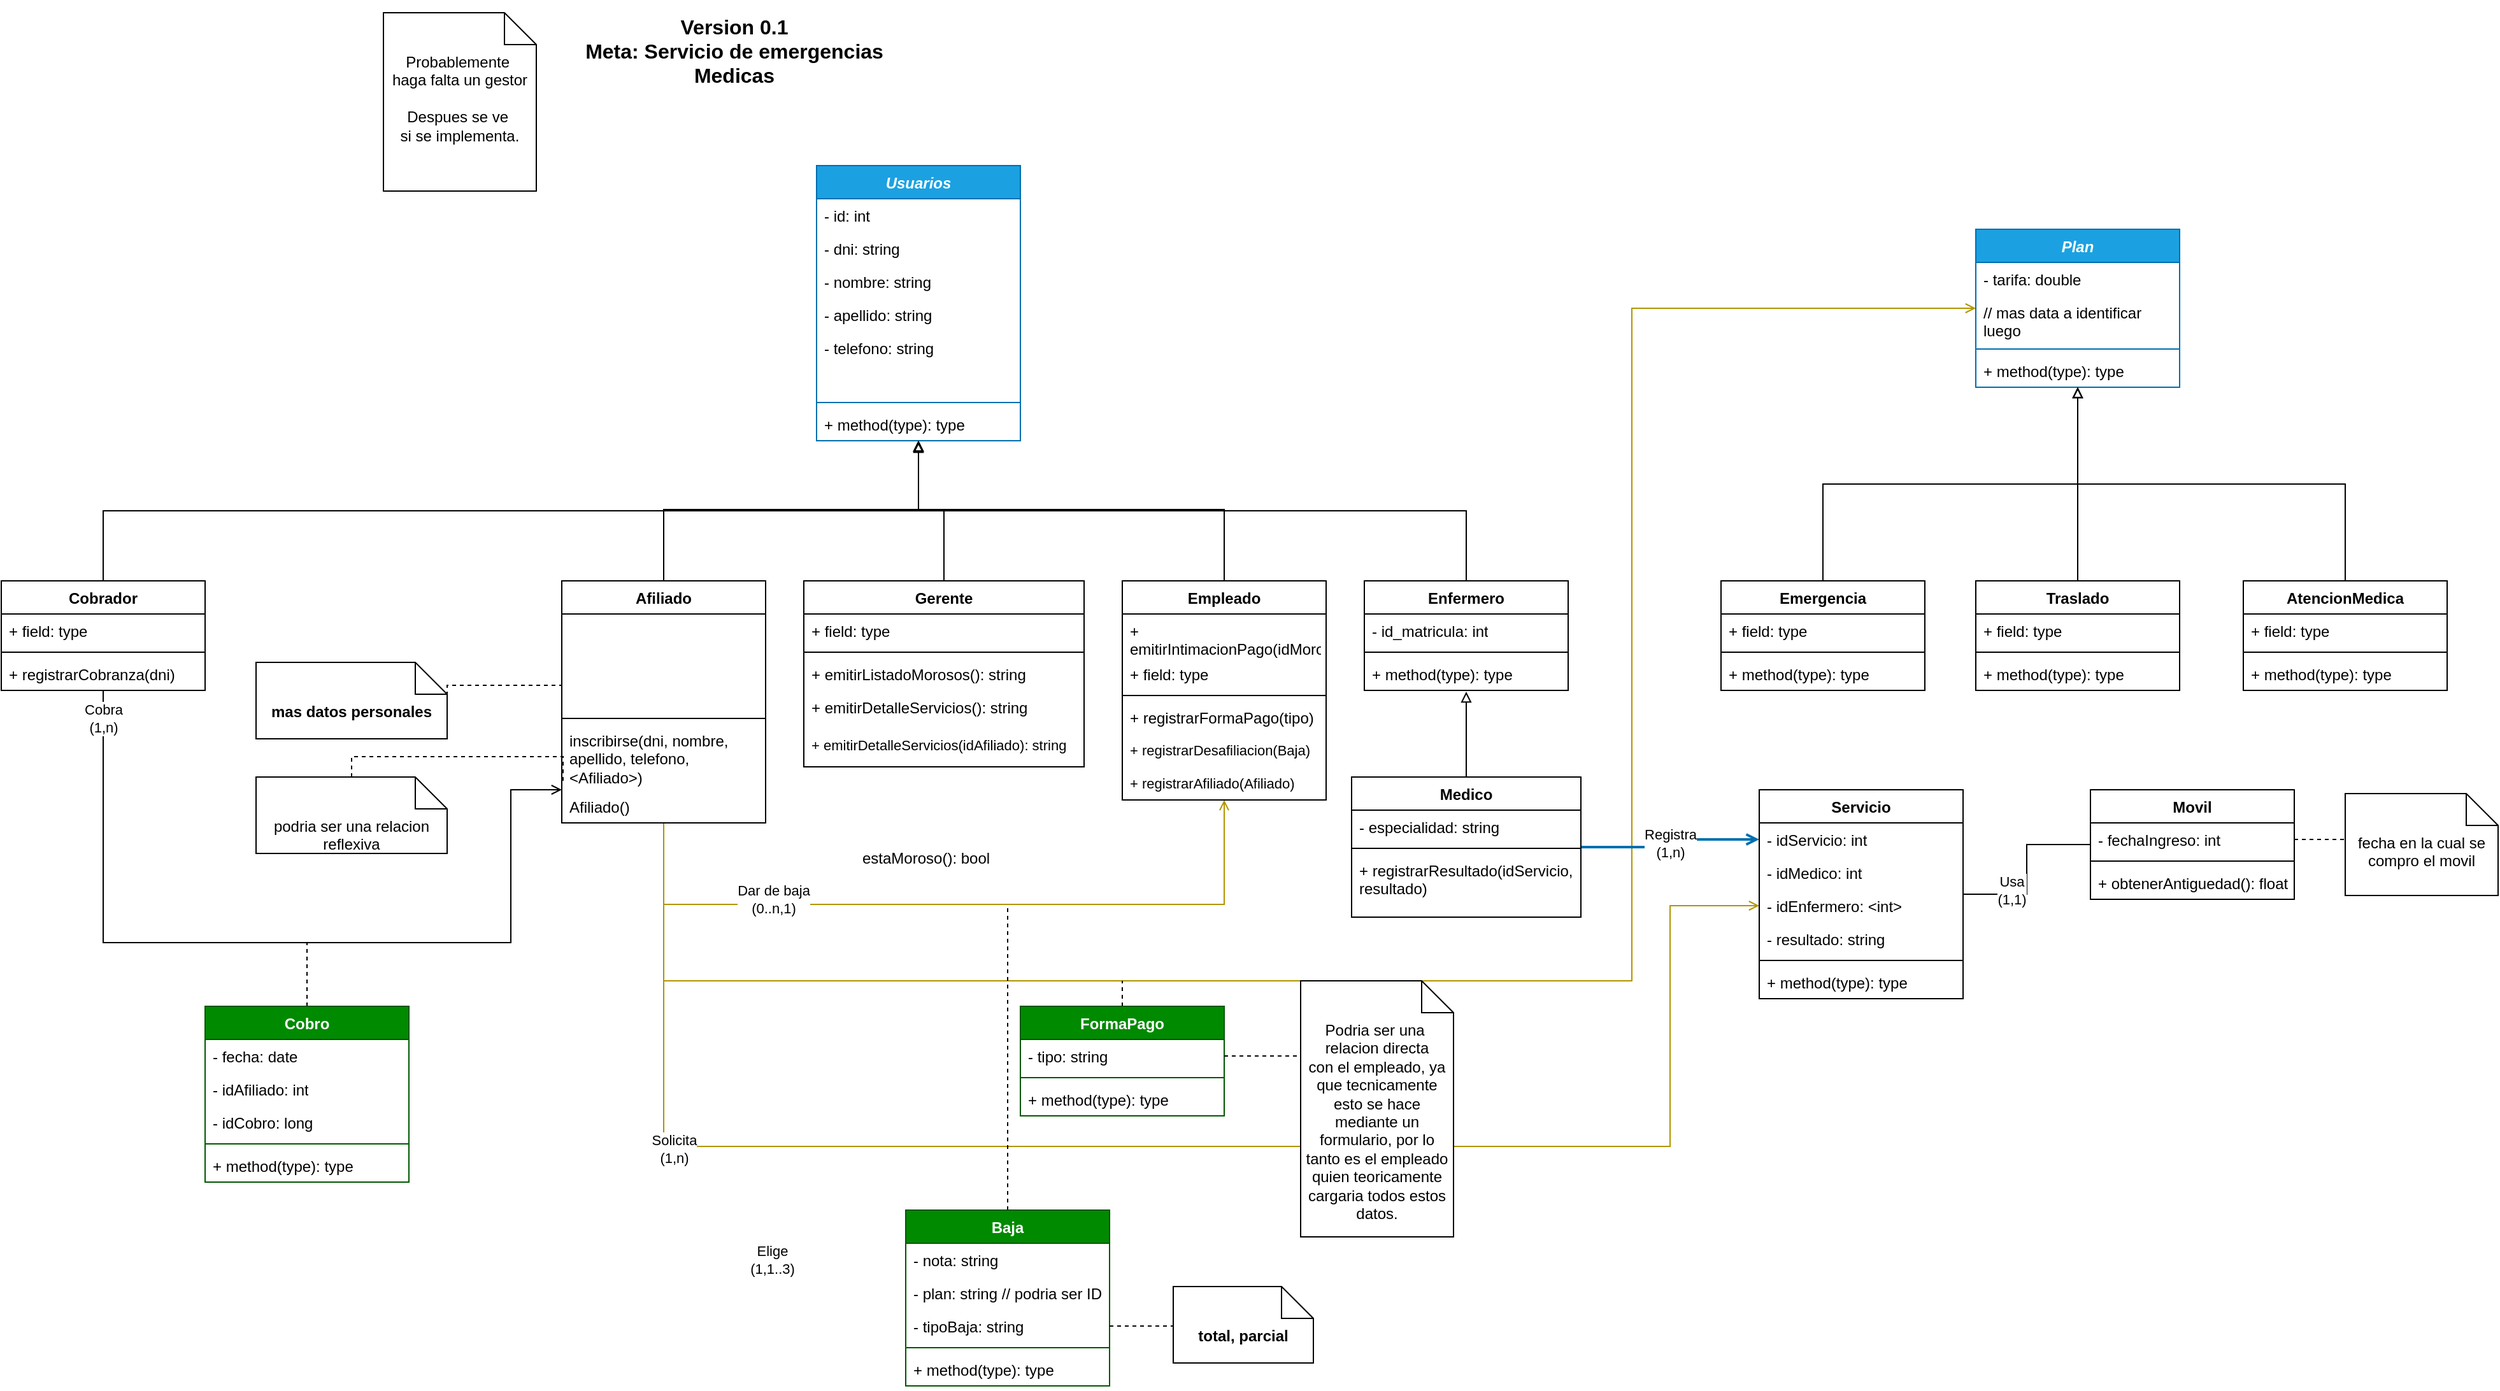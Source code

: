 <mxfile version="26.2.12" pages="2">
  <diagram id="C5RBs43oDa-KdzZeNtuy" name="Page-1">
    <mxGraphModel grid="1" page="1" gridSize="10" guides="1" tooltips="1" connect="1" arrows="1" fold="1" pageScale="1" pageWidth="827" pageHeight="1169" math="0" shadow="0">
      <root>
        <mxCell id="WIyWlLk6GJQsqaUBKTNV-0" />
        <mxCell id="WIyWlLk6GJQsqaUBKTNV-1" parent="WIyWlLk6GJQsqaUBKTNV-0" />
        <mxCell id="EPQgpej6DrGpb1P4o5j2-0" value="&lt;i&gt;Usuarios&lt;/i&gt;" style="swimlane;fontStyle=1;align=center;verticalAlign=top;childLayout=stackLayout;horizontal=1;startSize=26;horizontalStack=0;resizeParent=1;resizeParentMax=0;resizeLast=0;collapsible=1;marginBottom=0;whiteSpace=wrap;html=1;fillColor=#1ba1e2;fontColor=#ffffff;strokeColor=#006EAF;" vertex="1" parent="WIyWlLk6GJQsqaUBKTNV-1">
          <mxGeometry x="210" y="150" width="160" height="216" as="geometry">
            <mxRectangle x="210" y="200" width="90" height="30" as="alternateBounds" />
          </mxGeometry>
        </mxCell>
        <mxCell id="EPQgpej6DrGpb1P4o5j2-1" value="- id: int" style="text;strokeColor=none;fillColor=none;align=left;verticalAlign=top;spacingLeft=4;spacingRight=4;overflow=hidden;rotatable=0;points=[[0,0.5],[1,0.5]];portConstraint=eastwest;whiteSpace=wrap;html=1;" vertex="1" parent="EPQgpej6DrGpb1P4o5j2-0">
          <mxGeometry y="26" width="160" height="26" as="geometry" />
        </mxCell>
        <mxCell id="EPQgpej6DrGpb1P4o5j2-138" value="- dni: string" style="text;strokeColor=none;fillColor=none;align=left;verticalAlign=top;spacingLeft=4;spacingRight=4;overflow=hidden;rotatable=0;points=[[0,0.5],[1,0.5]];portConstraint=eastwest;whiteSpace=wrap;html=1;" vertex="1" parent="EPQgpej6DrGpb1P4o5j2-0">
          <mxGeometry y="52" width="160" height="26" as="geometry" />
        </mxCell>
        <mxCell id="EPQgpej6DrGpb1P4o5j2-137" value="- nombre: string" style="text;strokeColor=none;fillColor=none;align=left;verticalAlign=top;spacingLeft=4;spacingRight=4;overflow=hidden;rotatable=0;points=[[0,0.5],[1,0.5]];portConstraint=eastwest;whiteSpace=wrap;html=1;" vertex="1" parent="EPQgpej6DrGpb1P4o5j2-0">
          <mxGeometry y="78" width="160" height="26" as="geometry" />
        </mxCell>
        <mxCell id="EPQgpej6DrGpb1P4o5j2-141" value="- apellido: string" style="text;strokeColor=none;fillColor=none;align=left;verticalAlign=top;spacingLeft=4;spacingRight=4;overflow=hidden;rotatable=0;points=[[0,0.5],[1,0.5]];portConstraint=eastwest;whiteSpace=wrap;html=1;" vertex="1" parent="EPQgpej6DrGpb1P4o5j2-0">
          <mxGeometry y="104" width="160" height="26" as="geometry" />
        </mxCell>
        <mxCell id="EPQgpej6DrGpb1P4o5j2-140" value="- telefono: string" style="text;strokeColor=none;fillColor=none;align=left;verticalAlign=top;spacingLeft=4;spacingRight=4;overflow=hidden;rotatable=0;points=[[0,0.5],[1,0.5]];portConstraint=eastwest;whiteSpace=wrap;html=1;" vertex="1" parent="EPQgpej6DrGpb1P4o5j2-0">
          <mxGeometry y="130" width="160" height="26" as="geometry" />
        </mxCell>
        <mxCell id="EPQgpej6DrGpb1P4o5j2-139" style="text;strokeColor=none;fillColor=none;align=left;verticalAlign=top;spacingLeft=4;spacingRight=4;overflow=hidden;rotatable=0;points=[[0,0.5],[1,0.5]];portConstraint=eastwest;whiteSpace=wrap;html=1;" vertex="1" parent="EPQgpej6DrGpb1P4o5j2-0">
          <mxGeometry y="156" width="160" height="26" as="geometry" />
        </mxCell>
        <mxCell id="EPQgpej6DrGpb1P4o5j2-2" value="" style="line;strokeWidth=1;fillColor=none;align=left;verticalAlign=middle;spacingTop=-1;spacingLeft=3;spacingRight=3;rotatable=0;labelPosition=right;points=[];portConstraint=eastwest;strokeColor=inherit;" vertex="1" parent="EPQgpej6DrGpb1P4o5j2-0">
          <mxGeometry y="182" width="160" height="8" as="geometry" />
        </mxCell>
        <mxCell id="EPQgpej6DrGpb1P4o5j2-3" value="+ method(type): type" style="text;strokeColor=none;fillColor=none;align=left;verticalAlign=top;spacingLeft=4;spacingRight=4;overflow=hidden;rotatable=0;points=[[0,0.5],[1,0.5]];portConstraint=eastwest;whiteSpace=wrap;html=1;" vertex="1" parent="EPQgpej6DrGpb1P4o5j2-0">
          <mxGeometry y="190" width="160" height="26" as="geometry" />
        </mxCell>
        <mxCell id="EPQgpej6DrGpb1P4o5j2-44" style="edgeStyle=orthogonalEdgeStyle;rounded=0;orthogonalLoop=1;jettySize=auto;html=1;entryX=0.5;entryY=1;entryDx=0;entryDy=0;endArrow=block;endFill=0;" edge="1" parent="WIyWlLk6GJQsqaUBKTNV-1" source="EPQgpej6DrGpb1P4o5j2-4" target="EPQgpej6DrGpb1P4o5j2-0">
          <mxGeometry relative="1" as="geometry">
            <Array as="points">
              <mxPoint x="90" y="420" />
              <mxPoint x="290" y="420" />
            </Array>
          </mxGeometry>
        </mxCell>
        <mxCell id="EPQgpej6DrGpb1P4o5j2-57" style="edgeStyle=orthogonalEdgeStyle;rounded=0;orthogonalLoop=1;jettySize=auto;html=1;exitX=0;exitY=0.5;exitDx=0;exitDy=0;entryX=1;entryY=0.5;entryDx=0;entryDy=0;dashed=1;endArrow=none;startFill=0;" edge="1" parent="WIyWlLk6GJQsqaUBKTNV-1" source="EPQgpej6DrGpb1P4o5j2-4">
          <mxGeometry relative="1" as="geometry">
            <mxPoint x="-80" y="571.5" as="targetPoint" />
            <Array as="points">
              <mxPoint x="10" y="558" />
            </Array>
          </mxGeometry>
        </mxCell>
        <mxCell id="EPQgpej6DrGpb1P4o5j2-98" style="edgeStyle=orthogonalEdgeStyle;rounded=0;orthogonalLoop=1;jettySize=auto;html=1;entryX=0;entryY=0.5;entryDx=0;entryDy=0;endArrow=open;endFill=0;fillColor=#e3c800;strokeColor=#B09500;" edge="1" parent="WIyWlLk6GJQsqaUBKTNV-1" source="EPQgpej6DrGpb1P4o5j2-4" target="EPQgpej6DrGpb1P4o5j2-46">
          <mxGeometry relative="1" as="geometry">
            <Array as="points">
              <mxPoint x="90" y="790" />
              <mxPoint x="850" y="790" />
              <mxPoint x="850" y="262" />
            </Array>
          </mxGeometry>
        </mxCell>
        <mxCell id="EPQgpej6DrGpb1P4o5j2-101" value="Elige&lt;div&gt;(1,1..3)&lt;/div&gt;" style="edgeLabel;html=1;align=center;verticalAlign=middle;resizable=0;points=[];" vertex="1" connectable="0" parent="EPQgpej6DrGpb1P4o5j2-98">
          <mxGeometry x="-0.847" y="1" relative="1" as="geometry">
            <mxPoint x="80" y="220" as="offset" />
          </mxGeometry>
        </mxCell>
        <mxCell id="EPQgpej6DrGpb1P4o5j2-162" style="edgeStyle=orthogonalEdgeStyle;rounded=0;orthogonalLoop=1;jettySize=auto;html=1;endArrow=open;endFill=0;entryX=0;entryY=0.5;entryDx=0;entryDy=0;fillColor=#e3c800;strokeColor=#B09500;" edge="1" parent="WIyWlLk6GJQsqaUBKTNV-1" source="EPQgpej6DrGpb1P4o5j2-4" target="EPQgpej6DrGpb1P4o5j2-149">
          <mxGeometry relative="1" as="geometry">
            <mxPoint x="1000" y="900" as="targetPoint" />
            <Array as="points">
              <mxPoint x="90" y="920" />
              <mxPoint x="880" y="920" />
              <mxPoint x="880" y="731" />
            </Array>
          </mxGeometry>
        </mxCell>
        <mxCell id="EPQgpej6DrGpb1P4o5j2-163" value="Solicita&lt;div&gt;(1,n)&lt;/div&gt;" style="edgeLabel;html=1;align=center;verticalAlign=middle;resizable=0;points=[];" vertex="1" connectable="0" parent="EPQgpej6DrGpb1P4o5j2-162">
          <mxGeometry x="-0.599" y="-2" relative="1" as="geometry">
            <mxPoint as="offset" />
          </mxGeometry>
        </mxCell>
        <mxCell id="EPQgpej6DrGpb1P4o5j2-174" style="edgeStyle=orthogonalEdgeStyle;rounded=0;orthogonalLoop=1;jettySize=auto;html=1;entryX=0.5;entryY=1;entryDx=0;entryDy=0;endArrow=open;endFill=0;fillColor=#e3c800;strokeColor=#B09500;" edge="1" parent="WIyWlLk6GJQsqaUBKTNV-1" source="EPQgpej6DrGpb1P4o5j2-4" target="EPQgpej6DrGpb1P4o5j2-14">
          <mxGeometry relative="1" as="geometry">
            <Array as="points">
              <mxPoint x="90" y="730" />
              <mxPoint x="530" y="730" />
            </Array>
          </mxGeometry>
        </mxCell>
        <mxCell id="EPQgpej6DrGpb1P4o5j2-175" value="Dar de baja&lt;div&gt;(0..n,1)&lt;/div&gt;" style="edgeLabel;html=1;align=center;verticalAlign=middle;resizable=0;points=[];" vertex="1" connectable="0" parent="EPQgpej6DrGpb1P4o5j2-174">
          <mxGeometry x="-0.388" y="2" relative="1" as="geometry">
            <mxPoint x="-30" y="-2" as="offset" />
          </mxGeometry>
        </mxCell>
        <mxCell id="EPQgpej6DrGpb1P4o5j2-4" value="Afiliado" style="swimlane;fontStyle=1;align=center;verticalAlign=top;childLayout=stackLayout;horizontal=1;startSize=26;horizontalStack=0;resizeParent=1;resizeParentMax=0;resizeLast=0;collapsible=1;marginBottom=0;whiteSpace=wrap;html=1;" vertex="1" parent="WIyWlLk6GJQsqaUBKTNV-1">
          <mxGeometry x="10" y="476" width="160" height="190" as="geometry">
            <mxRectangle x="10" y="476" width="80" height="30" as="alternateBounds" />
          </mxGeometry>
        </mxCell>
        <mxCell id="EPQgpej6DrGpb1P4o5j2-143" style="text;strokeColor=none;fillColor=none;align=left;verticalAlign=top;spacingLeft=4;spacingRight=4;overflow=hidden;rotatable=0;points=[[0,0.5],[1,0.5]];portConstraint=eastwest;whiteSpace=wrap;html=1;" vertex="1" parent="EPQgpej6DrGpb1P4o5j2-4">
          <mxGeometry y="26" width="160" height="26" as="geometry" />
        </mxCell>
        <mxCell id="EPQgpej6DrGpb1P4o5j2-142" style="text;strokeColor=none;fillColor=none;align=left;verticalAlign=top;spacingLeft=4;spacingRight=4;overflow=hidden;rotatable=0;points=[[0,0.5],[1,0.5]];portConstraint=eastwest;whiteSpace=wrap;html=1;" vertex="1" parent="EPQgpej6DrGpb1P4o5j2-4">
          <mxGeometry y="52" width="160" height="26" as="geometry" />
        </mxCell>
        <mxCell id="EPQgpej6DrGpb1P4o5j2-144" style="text;strokeColor=none;fillColor=none;align=left;verticalAlign=top;spacingLeft=4;spacingRight=4;overflow=hidden;rotatable=0;points=[[0,0.5],[1,0.5]];portConstraint=eastwest;whiteSpace=wrap;html=1;" vertex="1" parent="EPQgpej6DrGpb1P4o5j2-4">
          <mxGeometry y="78" width="160" height="26" as="geometry" />
        </mxCell>
        <mxCell id="EPQgpej6DrGpb1P4o5j2-6" value="" style="line;strokeWidth=1;fillColor=none;align=left;verticalAlign=middle;spacingTop=-1;spacingLeft=3;spacingRight=3;rotatable=0;labelPosition=right;points=[];portConstraint=eastwest;strokeColor=inherit;" vertex="1" parent="EPQgpej6DrGpb1P4o5j2-4">
          <mxGeometry y="104" width="160" height="8" as="geometry" />
        </mxCell>
        <mxCell id="EPQgpej6DrGpb1P4o5j2-7" value="inscribirse(dni, nombre, apellido, telefono, &amp;lt;Afiliado&amp;gt;)" style="text;strokeColor=none;fillColor=none;align=left;verticalAlign=top;spacingLeft=4;spacingRight=4;overflow=hidden;rotatable=0;points=[[0,0.5],[1,0.5]];portConstraint=eastwest;whiteSpace=wrap;html=1;" vertex="1" parent="EPQgpej6DrGpb1P4o5j2-4">
          <mxGeometry y="112" width="160" height="52" as="geometry" />
        </mxCell>
        <mxCell id="EPQgpej6DrGpb1P4o5j2-58" value="Afiliado()" style="text;strokeColor=none;fillColor=none;align=left;verticalAlign=top;spacingLeft=4;spacingRight=4;overflow=hidden;rotatable=0;points=[[0,0.5],[1,0.5]];portConstraint=eastwest;whiteSpace=wrap;html=1;" vertex="1" parent="EPQgpej6DrGpb1P4o5j2-4">
          <mxGeometry y="164" width="160" height="26" as="geometry" />
        </mxCell>
        <mxCell id="EPQgpej6DrGpb1P4o5j2-43" style="edgeStyle=orthogonalEdgeStyle;rounded=0;orthogonalLoop=1;jettySize=auto;html=1;entryX=0.5;entryY=1;entryDx=0;entryDy=0;endArrow=block;endFill=0;" edge="1" parent="WIyWlLk6GJQsqaUBKTNV-1" source="EPQgpej6DrGpb1P4o5j2-9" target="EPQgpej6DrGpb1P4o5j2-0">
          <mxGeometry relative="1" as="geometry" />
        </mxCell>
        <mxCell id="EPQgpej6DrGpb1P4o5j2-9" value="Gerente" style="swimlane;fontStyle=1;align=center;verticalAlign=top;childLayout=stackLayout;horizontal=1;startSize=26;horizontalStack=0;resizeParent=1;resizeParentMax=0;resizeLast=0;collapsible=1;marginBottom=0;whiteSpace=wrap;html=1;" vertex="1" parent="WIyWlLk6GJQsqaUBKTNV-1">
          <mxGeometry x="200" y="476" width="220" height="146" as="geometry" />
        </mxCell>
        <mxCell id="EPQgpej6DrGpb1P4o5j2-10" value="+ field: type" style="text;strokeColor=none;fillColor=none;align=left;verticalAlign=top;spacingLeft=4;spacingRight=4;overflow=hidden;rotatable=0;points=[[0,0.5],[1,0.5]];portConstraint=eastwest;whiteSpace=wrap;html=1;" vertex="1" parent="EPQgpej6DrGpb1P4o5j2-9">
          <mxGeometry y="26" width="220" height="26" as="geometry" />
        </mxCell>
        <mxCell id="EPQgpej6DrGpb1P4o5j2-11" value="" style="line;strokeWidth=1;fillColor=none;align=left;verticalAlign=middle;spacingTop=-1;spacingLeft=3;spacingRight=3;rotatable=0;labelPosition=right;points=[];portConstraint=eastwest;strokeColor=inherit;" vertex="1" parent="EPQgpej6DrGpb1P4o5j2-9">
          <mxGeometry y="52" width="220" height="8" as="geometry" />
        </mxCell>
        <mxCell id="EPQgpej6DrGpb1P4o5j2-188" value="+ emitirListadoMorosos(): string" style="text;strokeColor=none;fillColor=none;align=left;verticalAlign=top;spacingLeft=4;spacingRight=4;overflow=hidden;rotatable=0;points=[[0,0.5],[1,0.5]];portConstraint=eastwest;whiteSpace=wrap;html=1;" vertex="1" parent="EPQgpej6DrGpb1P4o5j2-9">
          <mxGeometry y="60" width="220" height="26" as="geometry" />
        </mxCell>
        <mxCell id="EPQgpej6DrGpb1P4o5j2-189" value="+ emitirDetalleServicios(): string" style="text;strokeColor=none;fillColor=none;align=left;verticalAlign=top;spacingLeft=4;spacingRight=4;overflow=hidden;rotatable=0;points=[[0,0.5],[1,0.5]];portConstraint=eastwest;whiteSpace=wrap;html=1;" vertex="1" parent="EPQgpej6DrGpb1P4o5j2-9">
          <mxGeometry y="86" width="220" height="30" as="geometry" />
        </mxCell>
        <mxCell id="EPQgpej6DrGpb1P4o5j2-190" value="+ emitirDetalleServicios(idAfiliado): string" style="text;strokeColor=none;fillColor=none;align=left;verticalAlign=top;spacingLeft=4;spacingRight=4;overflow=hidden;rotatable=0;points=[[0,0.5],[1,0.5]];portConstraint=eastwest;whiteSpace=wrap;html=1;fontSize=11;" vertex="1" parent="EPQgpej6DrGpb1P4o5j2-9">
          <mxGeometry y="116" width="220" height="30" as="geometry" />
        </mxCell>
        <mxCell id="EPQgpej6DrGpb1P4o5j2-42" style="edgeStyle=orthogonalEdgeStyle;rounded=0;orthogonalLoop=1;jettySize=auto;html=1;entryX=0.5;entryY=1;entryDx=0;entryDy=0;endArrow=block;endFill=0;" edge="1" parent="WIyWlLk6GJQsqaUBKTNV-1" source="EPQgpej6DrGpb1P4o5j2-14" target="EPQgpej6DrGpb1P4o5j2-0">
          <mxGeometry relative="1" as="geometry">
            <Array as="points">
              <mxPoint x="530" y="420" />
              <mxPoint x="290" y="420" />
            </Array>
          </mxGeometry>
        </mxCell>
        <mxCell id="EPQgpej6DrGpb1P4o5j2-14" value="Empleado" style="swimlane;fontStyle=1;align=center;verticalAlign=top;childLayout=stackLayout;horizontal=1;startSize=26;horizontalStack=0;resizeParent=1;resizeParentMax=0;resizeLast=0;collapsible=1;marginBottom=0;whiteSpace=wrap;html=1;" vertex="1" parent="WIyWlLk6GJQsqaUBKTNV-1">
          <mxGeometry x="450" y="476" width="160" height="172" as="geometry">
            <mxRectangle x="390" y="476" width="90" height="30" as="alternateBounds" />
          </mxGeometry>
        </mxCell>
        <mxCell id="EPQgpej6DrGpb1P4o5j2-12" value="+ emitirIntimacionPago(idMoroso), string" style="text;strokeColor=none;fillColor=none;align=left;verticalAlign=top;spacingLeft=4;spacingRight=4;overflow=hidden;rotatable=0;points=[[0,0.5],[1,0.5]];portConstraint=eastwest;whiteSpace=wrap;html=1;" vertex="1" parent="EPQgpej6DrGpb1P4o5j2-14">
          <mxGeometry y="26" width="160" height="34" as="geometry" />
        </mxCell>
        <mxCell id="EPQgpej6DrGpb1P4o5j2-15" value="+ field: type" style="text;strokeColor=none;fillColor=none;align=left;verticalAlign=top;spacingLeft=4;spacingRight=4;overflow=hidden;rotatable=0;points=[[0,0.5],[1,0.5]];portConstraint=eastwest;whiteSpace=wrap;html=1;" vertex="1" parent="EPQgpej6DrGpb1P4o5j2-14">
          <mxGeometry y="60" width="160" height="26" as="geometry" />
        </mxCell>
        <mxCell id="EPQgpej6DrGpb1P4o5j2-16" value="" style="line;strokeWidth=1;fillColor=none;align=left;verticalAlign=middle;spacingTop=-1;spacingLeft=3;spacingRight=3;rotatable=0;labelPosition=right;points=[];portConstraint=eastwest;strokeColor=inherit;" vertex="1" parent="EPQgpej6DrGpb1P4o5j2-14">
          <mxGeometry y="86" width="160" height="8" as="geometry" />
        </mxCell>
        <mxCell id="EPQgpej6DrGpb1P4o5j2-17" value="+ registrarFormaPago(tipo)" style="text;strokeColor=none;fillColor=none;align=left;verticalAlign=top;spacingLeft=4;spacingRight=4;overflow=hidden;rotatable=0;points=[[0,0.5],[1,0.5]];portConstraint=eastwest;whiteSpace=wrap;html=1;" vertex="1" parent="EPQgpej6DrGpb1P4o5j2-14">
          <mxGeometry y="94" width="160" height="26" as="geometry" />
        </mxCell>
        <mxCell id="EPQgpej6DrGpb1P4o5j2-191" value="+ registrarDesafiliacion(Baja)" style="text;strokeColor=none;fillColor=none;align=left;verticalAlign=top;spacingLeft=4;spacingRight=4;overflow=hidden;rotatable=0;points=[[0,0.5],[1,0.5]];portConstraint=eastwest;whiteSpace=wrap;html=1;fontSize=11;" vertex="1" parent="EPQgpej6DrGpb1P4o5j2-14">
          <mxGeometry y="120" width="160" height="26" as="geometry" />
        </mxCell>
        <mxCell id="csJ7FRuBikYfY-9FSwz6-0" value="+ registrarAfiliado(Afiliado)" style="text;strokeColor=none;fillColor=none;align=left;verticalAlign=top;spacingLeft=4;spacingRight=4;overflow=hidden;rotatable=0;points=[[0,0.5],[1,0.5]];portConstraint=eastwest;whiteSpace=wrap;html=1;fontSize=11;" vertex="1" parent="EPQgpej6DrGpb1P4o5j2-14">
          <mxGeometry y="146" width="160" height="26" as="geometry" />
        </mxCell>
        <mxCell id="EPQgpej6DrGpb1P4o5j2-170" style="edgeStyle=orthogonalEdgeStyle;rounded=0;orthogonalLoop=1;jettySize=auto;html=1;entryX=0;entryY=0.5;entryDx=0;entryDy=0;fillColor=#1ba1e2;strokeColor=#006EAF;strokeWidth=2;endArrow=open;endFill=0;" edge="1" parent="WIyWlLk6GJQsqaUBKTNV-1" source="EPQgpej6DrGpb1P4o5j2-19" target="EPQgpej6DrGpb1P4o5j2-165">
          <mxGeometry relative="1" as="geometry" />
        </mxCell>
        <mxCell id="EPQgpej6DrGpb1P4o5j2-171" value="Registra&lt;div&gt;(1,n)&lt;/div&gt;" style="edgeLabel;html=1;align=center;verticalAlign=middle;resizable=0;points=[];" vertex="1" connectable="0" parent="EPQgpej6DrGpb1P4o5j2-170">
          <mxGeometry x="-0.602" relative="1" as="geometry">
            <mxPoint x="41" y="-3" as="offset" />
          </mxGeometry>
        </mxCell>
        <mxCell id="EPQgpej6DrGpb1P4o5j2-19" value="Medico" style="swimlane;fontStyle=1;align=center;verticalAlign=top;childLayout=stackLayout;horizontal=1;startSize=26;horizontalStack=0;resizeParent=1;resizeParentMax=0;resizeLast=0;collapsible=1;marginBottom=0;whiteSpace=wrap;html=1;" vertex="1" parent="WIyWlLk6GJQsqaUBKTNV-1">
          <mxGeometry x="630" y="630" width="180" height="110" as="geometry" />
        </mxCell>
        <mxCell id="EPQgpej6DrGpb1P4o5j2-20" value="- especialidad: string" style="text;strokeColor=none;fillColor=none;align=left;verticalAlign=top;spacingLeft=4;spacingRight=4;overflow=hidden;rotatable=0;points=[[0,0.5],[1,0.5]];portConstraint=eastwest;whiteSpace=wrap;html=1;" vertex="1" parent="EPQgpej6DrGpb1P4o5j2-19">
          <mxGeometry y="26" width="180" height="26" as="geometry" />
        </mxCell>
        <mxCell id="EPQgpej6DrGpb1P4o5j2-21" value="" style="line;strokeWidth=1;fillColor=none;align=left;verticalAlign=middle;spacingTop=-1;spacingLeft=3;spacingRight=3;rotatable=0;labelPosition=right;points=[];portConstraint=eastwest;strokeColor=inherit;" vertex="1" parent="EPQgpej6DrGpb1P4o5j2-19">
          <mxGeometry y="52" width="180" height="8" as="geometry" />
        </mxCell>
        <mxCell id="EPQgpej6DrGpb1P4o5j2-22" value="+ registrarResultado(idServicio, resultado)" style="text;strokeColor=none;fillColor=none;align=left;verticalAlign=top;spacingLeft=4;spacingRight=4;overflow=hidden;rotatable=0;points=[[0,0.5],[1,0.5]];portConstraint=eastwest;whiteSpace=wrap;html=1;" vertex="1" parent="EPQgpej6DrGpb1P4o5j2-19">
          <mxGeometry y="60" width="180" height="50" as="geometry" />
        </mxCell>
        <mxCell id="EPQgpej6DrGpb1P4o5j2-29" value="Version 0.1&lt;div&gt;Meta: Servicio de emergencias&lt;/div&gt;&lt;div&gt;Medicas&lt;/div&gt;" style="text;align=center;fontStyle=1;verticalAlign=middle;spacingLeft=3;spacingRight=3;strokeColor=none;rotatable=0;points=[[0,0.5],[1,0.5]];portConstraint=eastwest;html=1;fontSize=16;" vertex="1" parent="WIyWlLk6GJQsqaUBKTNV-1">
          <mxGeometry x="50" y="20" width="190" height="80" as="geometry" />
        </mxCell>
        <mxCell id="EPQgpej6DrGpb1P4o5j2-24" value="Enfermero" style="swimlane;fontStyle=1;align=center;verticalAlign=top;childLayout=stackLayout;horizontal=1;startSize=26;horizontalStack=0;resizeParent=1;resizeParentMax=0;resizeLast=0;collapsible=1;marginBottom=0;whiteSpace=wrap;html=1;" vertex="1" parent="WIyWlLk6GJQsqaUBKTNV-1">
          <mxGeometry x="640" y="476" width="160" height="86" as="geometry" />
        </mxCell>
        <mxCell id="EPQgpej6DrGpb1P4o5j2-25" value="- id_matricula: int" style="text;strokeColor=none;fillColor=none;align=left;verticalAlign=top;spacingLeft=4;spacingRight=4;overflow=hidden;rotatable=0;points=[[0,0.5],[1,0.5]];portConstraint=eastwest;whiteSpace=wrap;html=1;" vertex="1" parent="EPQgpej6DrGpb1P4o5j2-24">
          <mxGeometry y="26" width="160" height="26" as="geometry" />
        </mxCell>
        <mxCell id="EPQgpej6DrGpb1P4o5j2-26" value="" style="line;strokeWidth=1;fillColor=none;align=left;verticalAlign=middle;spacingTop=-1;spacingLeft=3;spacingRight=3;rotatable=0;labelPosition=right;points=[];portConstraint=eastwest;strokeColor=inherit;" vertex="1" parent="EPQgpej6DrGpb1P4o5j2-24">
          <mxGeometry y="52" width="160" height="8" as="geometry" />
        </mxCell>
        <mxCell id="EPQgpej6DrGpb1P4o5j2-27" value="+ method(type): type" style="text;strokeColor=none;fillColor=none;align=left;verticalAlign=top;spacingLeft=4;spacingRight=4;overflow=hidden;rotatable=0;points=[[0,0.5],[1,0.5]];portConstraint=eastwest;whiteSpace=wrap;html=1;" vertex="1" parent="EPQgpej6DrGpb1P4o5j2-24">
          <mxGeometry y="60" width="160" height="26" as="geometry" />
        </mxCell>
        <mxCell id="EPQgpej6DrGpb1P4o5j2-30" style="edgeStyle=orthogonalEdgeStyle;rounded=0;orthogonalLoop=1;jettySize=auto;html=1;entryX=0.5;entryY=1.038;entryDx=0;entryDy=0;entryPerimeter=0;endArrow=block;endFill=0;" edge="1" parent="WIyWlLk6GJQsqaUBKTNV-1" source="EPQgpej6DrGpb1P4o5j2-19" target="EPQgpej6DrGpb1P4o5j2-27">
          <mxGeometry relative="1" as="geometry" />
        </mxCell>
        <mxCell id="EPQgpej6DrGpb1P4o5j2-40" style="edgeStyle=orthogonalEdgeStyle;rounded=0;orthogonalLoop=1;jettySize=auto;html=1;entryX=0.5;entryY=1.038;entryDx=0;entryDy=0;entryPerimeter=0;endArrow=block;endFill=0;strokeWidth=1;" edge="1" parent="WIyWlLk6GJQsqaUBKTNV-1" source="EPQgpej6DrGpb1P4o5j2-24" target="EPQgpej6DrGpb1P4o5j2-3">
          <mxGeometry relative="1" as="geometry" />
        </mxCell>
        <mxCell id="EPQgpej6DrGpb1P4o5j2-46" value="&lt;i&gt;Plan&lt;/i&gt;" style="swimlane;fontStyle=1;align=center;verticalAlign=top;childLayout=stackLayout;horizontal=1;startSize=26;horizontalStack=0;resizeParent=1;resizeParentMax=0;resizeLast=0;collapsible=1;marginBottom=0;whiteSpace=wrap;html=1;fillColor=#1ba1e2;fontColor=#ffffff;strokeColor=#006EAF;" vertex="1" parent="WIyWlLk6GJQsqaUBKTNV-1">
          <mxGeometry x="1120" y="200" width="160" height="124" as="geometry">
            <mxRectangle x="1170" y="200" width="60" height="30" as="alternateBounds" />
          </mxGeometry>
        </mxCell>
        <mxCell id="EPQgpej6DrGpb1P4o5j2-47" value="- tarifa: double" style="text;strokeColor=none;fillColor=none;align=left;verticalAlign=top;spacingLeft=4;spacingRight=4;overflow=hidden;rotatable=0;points=[[0,0.5],[1,0.5]];portConstraint=eastwest;whiteSpace=wrap;html=1;" vertex="1" parent="EPQgpej6DrGpb1P4o5j2-46">
          <mxGeometry y="26" width="160" height="26" as="geometry" />
        </mxCell>
        <mxCell id="EPQgpej6DrGpb1P4o5j2-82" value="// mas data a identificar luego" style="text;strokeColor=none;fillColor=none;align=left;verticalAlign=top;spacingLeft=4;spacingRight=4;overflow=hidden;rotatable=0;points=[[0,0.5],[1,0.5]];portConstraint=eastwest;whiteSpace=wrap;html=1;" vertex="1" parent="EPQgpej6DrGpb1P4o5j2-46">
          <mxGeometry y="52" width="160" height="38" as="geometry" />
        </mxCell>
        <mxCell id="EPQgpej6DrGpb1P4o5j2-48" value="" style="line;strokeWidth=1;fillColor=none;align=left;verticalAlign=middle;spacingTop=-1;spacingLeft=3;spacingRight=3;rotatable=0;labelPosition=right;points=[];portConstraint=eastwest;strokeColor=inherit;" vertex="1" parent="EPQgpej6DrGpb1P4o5j2-46">
          <mxGeometry y="90" width="160" height="8" as="geometry" />
        </mxCell>
        <mxCell id="EPQgpej6DrGpb1P4o5j2-49" value="+ method(type): type" style="text;strokeColor=none;fillColor=none;align=left;verticalAlign=top;spacingLeft=4;spacingRight=4;overflow=hidden;rotatable=0;points=[[0,0.5],[1,0.5]];portConstraint=eastwest;whiteSpace=wrap;html=1;" vertex="1" parent="EPQgpej6DrGpb1P4o5j2-46">
          <mxGeometry y="98" width="160" height="26" as="geometry" />
        </mxCell>
        <mxCell id="EPQgpej6DrGpb1P4o5j2-64" value="podria ser una relacion reflexiva" style="shape=note2;boundedLbl=1;whiteSpace=wrap;html=1;size=25;verticalAlign=top;align=center;" vertex="1" parent="WIyWlLk6GJQsqaUBKTNV-1">
          <mxGeometry x="-230" y="630" width="150" height="60" as="geometry" />
        </mxCell>
        <mxCell id="EPQgpej6DrGpb1P4o5j2-65" style="edgeStyle=orthogonalEdgeStyle;rounded=0;orthogonalLoop=1;jettySize=auto;html=1;entryX=0.006;entryY=0.885;entryDx=0;entryDy=0;entryPerimeter=0;dashed=1;endArrow=none;startFill=0;" edge="1" parent="WIyWlLk6GJQsqaUBKTNV-1" source="EPQgpej6DrGpb1P4o5j2-64" target="EPQgpej6DrGpb1P4o5j2-7">
          <mxGeometry relative="1" as="geometry">
            <Array as="points">
              <mxPoint x="-155" y="614" />
              <mxPoint x="11" y="614" />
            </Array>
          </mxGeometry>
        </mxCell>
        <mxCell id="EPQgpej6DrGpb1P4o5j2-66" value="&lt;b&gt;mas datos personales&lt;/b&gt;" style="shape=note2;boundedLbl=1;whiteSpace=wrap;html=1;size=25;verticalAlign=top;align=center;" vertex="1" parent="WIyWlLk6GJQsqaUBKTNV-1">
          <mxGeometry x="-230" y="540" width="150" height="60" as="geometry" />
        </mxCell>
        <mxCell id="EPQgpej6DrGpb1P4o5j2-79" style="edgeStyle=orthogonalEdgeStyle;rounded=0;orthogonalLoop=1;jettySize=auto;html=1;entryX=0.5;entryY=1;entryDx=0;entryDy=0;endArrow=block;endFill=0;" edge="1" parent="WIyWlLk6GJQsqaUBKTNV-1" source="EPQgpej6DrGpb1P4o5j2-67" target="EPQgpej6DrGpb1P4o5j2-46">
          <mxGeometry relative="1" as="geometry">
            <Array as="points">
              <mxPoint x="1000" y="400" />
              <mxPoint x="1200" y="400" />
            </Array>
          </mxGeometry>
        </mxCell>
        <mxCell id="EPQgpej6DrGpb1P4o5j2-67" value="Emergencia" style="swimlane;fontStyle=1;align=center;verticalAlign=top;childLayout=stackLayout;horizontal=1;startSize=26;horizontalStack=0;resizeParent=1;resizeParentMax=0;resizeLast=0;collapsible=1;marginBottom=0;whiteSpace=wrap;html=1;" vertex="1" parent="WIyWlLk6GJQsqaUBKTNV-1">
          <mxGeometry x="920" y="476" width="160" height="86" as="geometry" />
        </mxCell>
        <mxCell id="EPQgpej6DrGpb1P4o5j2-68" value="+ field: type" style="text;strokeColor=none;fillColor=none;align=left;verticalAlign=top;spacingLeft=4;spacingRight=4;overflow=hidden;rotatable=0;points=[[0,0.5],[1,0.5]];portConstraint=eastwest;whiteSpace=wrap;html=1;" vertex="1" parent="EPQgpej6DrGpb1P4o5j2-67">
          <mxGeometry y="26" width="160" height="26" as="geometry" />
        </mxCell>
        <mxCell id="EPQgpej6DrGpb1P4o5j2-69" value="" style="line;strokeWidth=1;fillColor=none;align=left;verticalAlign=middle;spacingTop=-1;spacingLeft=3;spacingRight=3;rotatable=0;labelPosition=right;points=[];portConstraint=eastwest;strokeColor=inherit;" vertex="1" parent="EPQgpej6DrGpb1P4o5j2-67">
          <mxGeometry y="52" width="160" height="8" as="geometry" />
        </mxCell>
        <mxCell id="EPQgpej6DrGpb1P4o5j2-70" value="+ method(type): type" style="text;strokeColor=none;fillColor=none;align=left;verticalAlign=top;spacingLeft=4;spacingRight=4;overflow=hidden;rotatable=0;points=[[0,0.5],[1,0.5]];portConstraint=eastwest;whiteSpace=wrap;html=1;" vertex="1" parent="EPQgpej6DrGpb1P4o5j2-67">
          <mxGeometry y="60" width="160" height="26" as="geometry" />
        </mxCell>
        <mxCell id="EPQgpej6DrGpb1P4o5j2-80" style="edgeStyle=orthogonalEdgeStyle;rounded=0;orthogonalLoop=1;jettySize=auto;html=1;entryX=0.5;entryY=1;entryDx=0;entryDy=0;endArrow=block;endFill=0;" edge="1" parent="WIyWlLk6GJQsqaUBKTNV-1" source="EPQgpej6DrGpb1P4o5j2-71" target="EPQgpej6DrGpb1P4o5j2-46">
          <mxGeometry relative="1" as="geometry" />
        </mxCell>
        <mxCell id="EPQgpej6DrGpb1P4o5j2-71" value="Traslado" style="swimlane;fontStyle=1;align=center;verticalAlign=top;childLayout=stackLayout;horizontal=1;startSize=26;horizontalStack=0;resizeParent=1;resizeParentMax=0;resizeLast=0;collapsible=1;marginBottom=0;whiteSpace=wrap;html=1;" vertex="1" parent="WIyWlLk6GJQsqaUBKTNV-1">
          <mxGeometry x="1120" y="476" width="160" height="86" as="geometry">
            <mxRectangle x="1130" y="340" width="90" height="30" as="alternateBounds" />
          </mxGeometry>
        </mxCell>
        <mxCell id="EPQgpej6DrGpb1P4o5j2-72" value="+ field: type" style="text;strokeColor=none;fillColor=none;align=left;verticalAlign=top;spacingLeft=4;spacingRight=4;overflow=hidden;rotatable=0;points=[[0,0.5],[1,0.5]];portConstraint=eastwest;whiteSpace=wrap;html=1;" vertex="1" parent="EPQgpej6DrGpb1P4o5j2-71">
          <mxGeometry y="26" width="160" height="26" as="geometry" />
        </mxCell>
        <mxCell id="EPQgpej6DrGpb1P4o5j2-73" value="" style="line;strokeWidth=1;fillColor=none;align=left;verticalAlign=middle;spacingTop=-1;spacingLeft=3;spacingRight=3;rotatable=0;labelPosition=right;points=[];portConstraint=eastwest;strokeColor=inherit;" vertex="1" parent="EPQgpej6DrGpb1P4o5j2-71">
          <mxGeometry y="52" width="160" height="8" as="geometry" />
        </mxCell>
        <mxCell id="EPQgpej6DrGpb1P4o5j2-74" value="+ method(type): type" style="text;strokeColor=none;fillColor=none;align=left;verticalAlign=top;spacingLeft=4;spacingRight=4;overflow=hidden;rotatable=0;points=[[0,0.5],[1,0.5]];portConstraint=eastwest;whiteSpace=wrap;html=1;" vertex="1" parent="EPQgpej6DrGpb1P4o5j2-71">
          <mxGeometry y="60" width="160" height="26" as="geometry" />
        </mxCell>
        <mxCell id="EPQgpej6DrGpb1P4o5j2-81" style="edgeStyle=orthogonalEdgeStyle;rounded=0;orthogonalLoop=1;jettySize=auto;html=1;entryX=0.5;entryY=1;entryDx=0;entryDy=0;endArrow=block;endFill=0;" edge="1" parent="WIyWlLk6GJQsqaUBKTNV-1" source="EPQgpej6DrGpb1P4o5j2-75" target="EPQgpej6DrGpb1P4o5j2-46">
          <mxGeometry relative="1" as="geometry">
            <Array as="points">
              <mxPoint x="1410" y="400" />
              <mxPoint x="1200" y="400" />
            </Array>
          </mxGeometry>
        </mxCell>
        <mxCell id="EPQgpej6DrGpb1P4o5j2-75" value="AtencionMedica" style="swimlane;fontStyle=1;align=center;verticalAlign=top;childLayout=stackLayout;horizontal=1;startSize=26;horizontalStack=0;resizeParent=1;resizeParentMax=0;resizeLast=0;collapsible=1;marginBottom=0;whiteSpace=wrap;html=1;" vertex="1" parent="WIyWlLk6GJQsqaUBKTNV-1">
          <mxGeometry x="1330" y="476" width="160" height="86" as="geometry" />
        </mxCell>
        <mxCell id="EPQgpej6DrGpb1P4o5j2-76" value="+ field: type" style="text;strokeColor=none;fillColor=none;align=left;verticalAlign=top;spacingLeft=4;spacingRight=4;overflow=hidden;rotatable=0;points=[[0,0.5],[1,0.5]];portConstraint=eastwest;whiteSpace=wrap;html=1;" vertex="1" parent="EPQgpej6DrGpb1P4o5j2-75">
          <mxGeometry y="26" width="160" height="26" as="geometry" />
        </mxCell>
        <mxCell id="EPQgpej6DrGpb1P4o5j2-77" value="" style="line;strokeWidth=1;fillColor=none;align=left;verticalAlign=middle;spacingTop=-1;spacingLeft=3;spacingRight=3;rotatable=0;labelPosition=right;points=[];portConstraint=eastwest;strokeColor=inherit;" vertex="1" parent="EPQgpej6DrGpb1P4o5j2-75">
          <mxGeometry y="52" width="160" height="8" as="geometry" />
        </mxCell>
        <mxCell id="EPQgpej6DrGpb1P4o5j2-78" value="+ method(type): type" style="text;strokeColor=none;fillColor=none;align=left;verticalAlign=top;spacingLeft=4;spacingRight=4;overflow=hidden;rotatable=0;points=[[0,0.5],[1,0.5]];portConstraint=eastwest;whiteSpace=wrap;html=1;" vertex="1" parent="EPQgpej6DrGpb1P4o5j2-75">
          <mxGeometry y="60" width="160" height="26" as="geometry" />
        </mxCell>
        <mxCell id="EPQgpej6DrGpb1P4o5j2-117" style="edgeStyle=orthogonalEdgeStyle;rounded=0;orthogonalLoop=1;jettySize=auto;html=1;exitX=0.5;exitY=0;exitDx=0;exitDy=0;endArrow=none;startFill=0;dashed=1;" edge="1" parent="WIyWlLk6GJQsqaUBKTNV-1" source="EPQgpej6DrGpb1P4o5j2-102">
          <mxGeometry relative="1" as="geometry">
            <mxPoint x="450" y="790" as="targetPoint" />
          </mxGeometry>
        </mxCell>
        <mxCell id="EPQgpej6DrGpb1P4o5j2-102" value="FormaPago" style="swimlane;fontStyle=1;align=center;verticalAlign=top;childLayout=stackLayout;horizontal=1;startSize=26;horizontalStack=0;resizeParent=1;resizeParentMax=0;resizeLast=0;collapsible=1;marginBottom=0;whiteSpace=wrap;html=1;fillColor=#008a00;fontColor=#ffffff;strokeColor=#005700;" vertex="1" parent="WIyWlLk6GJQsqaUBKTNV-1">
          <mxGeometry x="370" y="810" width="160" height="86" as="geometry" />
        </mxCell>
        <mxCell id="EPQgpej6DrGpb1P4o5j2-118" style="edgeStyle=orthogonalEdgeStyle;rounded=0;orthogonalLoop=1;jettySize=auto;html=1;exitX=1;exitY=0.5;exitDx=0;exitDy=0;dashed=1;endArrow=none;startFill=0;" edge="1" parent="EPQgpej6DrGpb1P4o5j2-102" source="EPQgpej6DrGpb1P4o5j2-103">
          <mxGeometry relative="1" as="geometry">
            <mxPoint x="220" y="39" as="targetPoint" />
          </mxGeometry>
        </mxCell>
        <mxCell id="EPQgpej6DrGpb1P4o5j2-103" value="- tipo: string" style="text;strokeColor=none;fillColor=none;align=left;verticalAlign=top;spacingLeft=4;spacingRight=4;overflow=hidden;rotatable=0;points=[[0,0.5],[1,0.5]];portConstraint=eastwest;whiteSpace=wrap;html=1;" vertex="1" parent="EPQgpej6DrGpb1P4o5j2-102">
          <mxGeometry y="26" width="160" height="26" as="geometry" />
        </mxCell>
        <mxCell id="EPQgpej6DrGpb1P4o5j2-104" value="" style="line;strokeWidth=1;fillColor=none;align=left;verticalAlign=middle;spacingTop=-1;spacingLeft=3;spacingRight=3;rotatable=0;labelPosition=right;points=[];portConstraint=eastwest;strokeColor=inherit;" vertex="1" parent="EPQgpej6DrGpb1P4o5j2-102">
          <mxGeometry y="52" width="160" height="8" as="geometry" />
        </mxCell>
        <mxCell id="EPQgpej6DrGpb1P4o5j2-105" value="+ method(type): type" style="text;strokeColor=none;fillColor=none;align=left;verticalAlign=top;spacingLeft=4;spacingRight=4;overflow=hidden;rotatable=0;points=[[0,0.5],[1,0.5]];portConstraint=eastwest;whiteSpace=wrap;html=1;" vertex="1" parent="EPQgpej6DrGpb1P4o5j2-102">
          <mxGeometry y="60" width="160" height="26" as="geometry" />
        </mxCell>
        <mxCell id="EPQgpej6DrGpb1P4o5j2-119" value="Podria ser una&amp;nbsp;&lt;div&gt;relacion directa&lt;/div&gt;&lt;div&gt;con el empleado, ya&lt;/div&gt;&lt;div&gt;que tecnicamente esto se hace mediante un formulario, por lo tanto es el empleado quien teoricamente cargaria todos estos datos.&lt;/div&gt;" style="shape=note2;boundedLbl=1;whiteSpace=wrap;html=1;size=25;verticalAlign=top;align=center;" vertex="1" parent="WIyWlLk6GJQsqaUBKTNV-1">
          <mxGeometry x="590" y="790" width="120" height="201" as="geometry" />
        </mxCell>
        <mxCell id="EPQgpej6DrGpb1P4o5j2-124" style="edgeStyle=orthogonalEdgeStyle;rounded=0;orthogonalLoop=1;jettySize=auto;html=1;exitX=0.5;exitY=0;exitDx=0;exitDy=0;entryX=0.5;entryY=1;entryDx=0;entryDy=0;endArrow=block;endFill=0;" edge="1" parent="WIyWlLk6GJQsqaUBKTNV-1" source="EPQgpej6DrGpb1P4o5j2-120" target="EPQgpej6DrGpb1P4o5j2-0">
          <mxGeometry relative="1" as="geometry" />
        </mxCell>
        <mxCell id="EPQgpej6DrGpb1P4o5j2-126" style="edgeStyle=orthogonalEdgeStyle;rounded=0;orthogonalLoop=1;jettySize=auto;html=1;endArrow=open;endFill=0;" edge="1" parent="WIyWlLk6GJQsqaUBKTNV-1" source="EPQgpej6DrGpb1P4o5j2-120">
          <mxGeometry relative="1" as="geometry">
            <mxPoint x="10" y="640" as="targetPoint" />
            <Array as="points">
              <mxPoint x="-350" y="760" />
              <mxPoint x="-30" y="760" />
              <mxPoint x="-30" y="640" />
              <mxPoint x="10" y="640" />
            </Array>
          </mxGeometry>
        </mxCell>
        <mxCell id="EPQgpej6DrGpb1P4o5j2-127" value="Cobra&lt;div&gt;(1,n)&lt;/div&gt;" style="edgeLabel;html=1;align=center;verticalAlign=middle;resizable=0;points=[];" vertex="1" connectable="0" parent="EPQgpej6DrGpb1P4o5j2-126">
          <mxGeometry x="-0.936" y="4" relative="1" as="geometry">
            <mxPoint x="-4" as="offset" />
          </mxGeometry>
        </mxCell>
        <mxCell id="EPQgpej6DrGpb1P4o5j2-120" value="Cobrador" style="swimlane;fontStyle=1;align=center;verticalAlign=top;childLayout=stackLayout;horizontal=1;startSize=26;horizontalStack=0;resizeParent=1;resizeParentMax=0;resizeLast=0;collapsible=1;marginBottom=0;whiteSpace=wrap;html=1;" vertex="1" parent="WIyWlLk6GJQsqaUBKTNV-1">
          <mxGeometry x="-430" y="476" width="160" height="86" as="geometry" />
        </mxCell>
        <mxCell id="EPQgpej6DrGpb1P4o5j2-121" value="+ field: type" style="text;strokeColor=none;fillColor=none;align=left;verticalAlign=top;spacingLeft=4;spacingRight=4;overflow=hidden;rotatable=0;points=[[0,0.5],[1,0.5]];portConstraint=eastwest;whiteSpace=wrap;html=1;" vertex="1" parent="EPQgpej6DrGpb1P4o5j2-120">
          <mxGeometry y="26" width="160" height="26" as="geometry" />
        </mxCell>
        <mxCell id="EPQgpej6DrGpb1P4o5j2-122" value="" style="line;strokeWidth=1;fillColor=none;align=left;verticalAlign=middle;spacingTop=-1;spacingLeft=3;spacingRight=3;rotatable=0;labelPosition=right;points=[];portConstraint=eastwest;strokeColor=inherit;" vertex="1" parent="EPQgpej6DrGpb1P4o5j2-120">
          <mxGeometry y="52" width="160" height="8" as="geometry" />
        </mxCell>
        <mxCell id="EPQgpej6DrGpb1P4o5j2-123" value="+ registrarCobranza(dni)" style="text;strokeColor=none;fillColor=none;align=left;verticalAlign=top;spacingLeft=4;spacingRight=4;overflow=hidden;rotatable=0;points=[[0,0.5],[1,0.5]];portConstraint=eastwest;whiteSpace=wrap;html=1;" vertex="1" parent="EPQgpej6DrGpb1P4o5j2-120">
          <mxGeometry y="60" width="160" height="26" as="geometry" />
        </mxCell>
        <mxCell id="EPQgpej6DrGpb1P4o5j2-128" style="edgeStyle=orthogonalEdgeStyle;rounded=0;orthogonalLoop=1;jettySize=auto;html=1;exitX=0.5;exitY=0;exitDx=0;exitDy=0;endArrow=none;startFill=0;dashed=1;" edge="1" parent="WIyWlLk6GJQsqaUBKTNV-1" source="EPQgpej6DrGpb1P4o5j2-129">
          <mxGeometry relative="1" as="geometry">
            <mxPoint x="-190" y="760" as="targetPoint" />
          </mxGeometry>
        </mxCell>
        <mxCell id="EPQgpej6DrGpb1P4o5j2-129" value="Cobro" style="swimlane;fontStyle=1;align=center;verticalAlign=top;childLayout=stackLayout;horizontal=1;startSize=26;horizontalStack=0;resizeParent=1;resizeParentMax=0;resizeLast=0;collapsible=1;marginBottom=0;whiteSpace=wrap;html=1;fillColor=#008a00;fontColor=#ffffff;strokeColor=#005700;" vertex="1" parent="WIyWlLk6GJQsqaUBKTNV-1">
          <mxGeometry x="-270" y="810" width="160" height="138" as="geometry" />
        </mxCell>
        <mxCell id="EPQgpej6DrGpb1P4o5j2-131" value="- fecha: date" style="text;strokeColor=none;fillColor=none;align=left;verticalAlign=top;spacingLeft=4;spacingRight=4;overflow=hidden;rotatable=0;points=[[0,0.5],[1,0.5]];portConstraint=eastwest;whiteSpace=wrap;html=1;" vertex="1" parent="EPQgpej6DrGpb1P4o5j2-129">
          <mxGeometry y="26" width="160" height="26" as="geometry" />
        </mxCell>
        <mxCell id="EPQgpej6DrGpb1P4o5j2-136" value="- idAfiliado: int" style="text;strokeColor=none;fillColor=none;align=left;verticalAlign=top;spacingLeft=4;spacingRight=4;overflow=hidden;rotatable=0;points=[[0,0.5],[1,0.5]];portConstraint=eastwest;whiteSpace=wrap;html=1;" vertex="1" parent="EPQgpej6DrGpb1P4o5j2-129">
          <mxGeometry y="52" width="160" height="26" as="geometry" />
        </mxCell>
        <mxCell id="EPQgpej6DrGpb1P4o5j2-135" value="- idCobro: long" style="text;strokeColor=none;fillColor=none;align=left;verticalAlign=top;spacingLeft=4;spacingRight=4;overflow=hidden;rotatable=0;points=[[0,0.5],[1,0.5]];portConstraint=eastwest;whiteSpace=wrap;html=1;" vertex="1" parent="EPQgpej6DrGpb1P4o5j2-129">
          <mxGeometry y="78" width="160" height="26" as="geometry" />
        </mxCell>
        <mxCell id="EPQgpej6DrGpb1P4o5j2-132" value="" style="line;strokeWidth=1;fillColor=none;align=left;verticalAlign=middle;spacingTop=-1;spacingLeft=3;spacingRight=3;rotatable=0;labelPosition=right;points=[];portConstraint=eastwest;strokeColor=inherit;" vertex="1" parent="EPQgpej6DrGpb1P4o5j2-129">
          <mxGeometry y="104" width="160" height="8" as="geometry" />
        </mxCell>
        <mxCell id="EPQgpej6DrGpb1P4o5j2-133" value="+ method(type): type" style="text;strokeColor=none;fillColor=none;align=left;verticalAlign=top;spacingLeft=4;spacingRight=4;overflow=hidden;rotatable=0;points=[[0,0.5],[1,0.5]];portConstraint=eastwest;whiteSpace=wrap;html=1;" vertex="1" parent="EPQgpej6DrGpb1P4o5j2-129">
          <mxGeometry y="112" width="160" height="26" as="geometry" />
        </mxCell>
        <mxCell id="EPQgpej6DrGpb1P4o5j2-158" style="edgeStyle=orthogonalEdgeStyle;rounded=0;orthogonalLoop=1;jettySize=auto;html=1;exitX=1;exitY=0.5;exitDx=0;exitDy=0;entryX=0;entryY=0.5;entryDx=0;entryDy=0;endArrow=none;startFill=0;" edge="1" parent="WIyWlLk6GJQsqaUBKTNV-1" source="EPQgpej6DrGpb1P4o5j2-145" target="EPQgpej6DrGpb1P4o5j2-151">
          <mxGeometry relative="1" as="geometry" />
        </mxCell>
        <mxCell id="EPQgpej6DrGpb1P4o5j2-160" value="Usa&lt;div&gt;(1,1)&lt;/div&gt;" style="edgeLabel;html=1;align=center;verticalAlign=middle;resizable=0;points=[];" vertex="1" connectable="0" parent="EPQgpej6DrGpb1P4o5j2-158">
          <mxGeometry x="-0.259" y="-2" relative="1" as="geometry">
            <mxPoint x="-14" y="-2" as="offset" />
          </mxGeometry>
        </mxCell>
        <mxCell id="EPQgpej6DrGpb1P4o5j2-145" value="Servicio" style="swimlane;fontStyle=1;align=center;verticalAlign=top;childLayout=stackLayout;horizontal=1;startSize=26;horizontalStack=0;resizeParent=1;resizeParentMax=0;resizeLast=0;collapsible=1;marginBottom=0;whiteSpace=wrap;html=1;" vertex="1" parent="WIyWlLk6GJQsqaUBKTNV-1">
          <mxGeometry x="950" y="640" width="160" height="164" as="geometry">
            <mxRectangle x="950" y="640" width="80" height="30" as="alternateBounds" />
          </mxGeometry>
        </mxCell>
        <mxCell id="EPQgpej6DrGpb1P4o5j2-165" value="- idServicio: int" style="text;strokeColor=none;fillColor=none;align=left;verticalAlign=top;spacingLeft=4;spacingRight=4;overflow=hidden;rotatable=0;points=[[0,0.5],[1,0.5]];portConstraint=eastwest;whiteSpace=wrap;html=1;" vertex="1" parent="EPQgpej6DrGpb1P4o5j2-145">
          <mxGeometry y="26" width="160" height="26" as="geometry" />
        </mxCell>
        <mxCell id="EPQgpej6DrGpb1P4o5j2-146" value="- idMedico: int" style="text;strokeColor=none;fillColor=none;align=left;verticalAlign=top;spacingLeft=4;spacingRight=4;overflow=hidden;rotatable=0;points=[[0,0.5],[1,0.5]];portConstraint=eastwest;whiteSpace=wrap;html=1;" vertex="1" parent="EPQgpej6DrGpb1P4o5j2-145">
          <mxGeometry y="52" width="160" height="26" as="geometry" />
        </mxCell>
        <mxCell id="EPQgpej6DrGpb1P4o5j2-149" value="- idEnfermero: &amp;lt;int&amp;gt;" style="text;strokeColor=none;fillColor=none;align=left;verticalAlign=top;spacingLeft=4;spacingRight=4;overflow=hidden;rotatable=0;points=[[0,0.5],[1,0.5]];portConstraint=eastwest;whiteSpace=wrap;html=1;" vertex="1" parent="EPQgpej6DrGpb1P4o5j2-145">
          <mxGeometry y="78" width="160" height="26" as="geometry" />
        </mxCell>
        <mxCell id="EPQgpej6DrGpb1P4o5j2-164" value="- resultado: string" style="text;strokeColor=none;fillColor=none;align=left;verticalAlign=top;spacingLeft=4;spacingRight=4;overflow=hidden;rotatable=0;points=[[0,0.5],[1,0.5]];portConstraint=eastwest;whiteSpace=wrap;html=1;" vertex="1" parent="EPQgpej6DrGpb1P4o5j2-145">
          <mxGeometry y="104" width="160" height="26" as="geometry" />
        </mxCell>
        <mxCell id="EPQgpej6DrGpb1P4o5j2-147" value="" style="line;strokeWidth=1;fillColor=none;align=left;verticalAlign=middle;spacingTop=-1;spacingLeft=3;spacingRight=3;rotatable=0;labelPosition=right;points=[];portConstraint=eastwest;strokeColor=inherit;" vertex="1" parent="EPQgpej6DrGpb1P4o5j2-145">
          <mxGeometry y="130" width="160" height="8" as="geometry" />
        </mxCell>
        <mxCell id="EPQgpej6DrGpb1P4o5j2-148" value="+ method(type): type" style="text;strokeColor=none;fillColor=none;align=left;verticalAlign=top;spacingLeft=4;spacingRight=4;overflow=hidden;rotatable=0;points=[[0,0.5],[1,0.5]];portConstraint=eastwest;whiteSpace=wrap;html=1;" vertex="1" parent="EPQgpej6DrGpb1P4o5j2-145">
          <mxGeometry y="138" width="160" height="26" as="geometry" />
        </mxCell>
        <mxCell id="EPQgpej6DrGpb1P4o5j2-151" value="Movil" style="swimlane;fontStyle=1;align=center;verticalAlign=top;childLayout=stackLayout;horizontal=1;startSize=26;horizontalStack=0;resizeParent=1;resizeParentMax=0;resizeLast=0;collapsible=1;marginBottom=0;whiteSpace=wrap;html=1;" vertex="1" parent="WIyWlLk6GJQsqaUBKTNV-1">
          <mxGeometry x="1210" y="640" width="160" height="86" as="geometry">
            <mxRectangle x="1330" y="640" width="70" height="30" as="alternateBounds" />
          </mxGeometry>
        </mxCell>
        <mxCell id="EPQgpej6DrGpb1P4o5j2-155" style="edgeStyle=orthogonalEdgeStyle;rounded=0;orthogonalLoop=1;jettySize=auto;html=1;endArrow=none;startFill=0;dashed=1;" edge="1" parent="EPQgpej6DrGpb1P4o5j2-151" source="EPQgpej6DrGpb1P4o5j2-152">
          <mxGeometry relative="1" as="geometry">
            <mxPoint x="200" y="39" as="targetPoint" />
          </mxGeometry>
        </mxCell>
        <mxCell id="EPQgpej6DrGpb1P4o5j2-152" value="- fechaIngreso: int" style="text;strokeColor=none;fillColor=none;align=left;verticalAlign=top;spacingLeft=4;spacingRight=4;overflow=hidden;rotatable=0;points=[[0,0.5],[1,0.5]];portConstraint=eastwest;whiteSpace=wrap;html=1;" vertex="1" parent="EPQgpej6DrGpb1P4o5j2-151">
          <mxGeometry y="26" width="160" height="26" as="geometry" />
        </mxCell>
        <mxCell id="EPQgpej6DrGpb1P4o5j2-153" value="" style="line;strokeWidth=1;fillColor=none;align=left;verticalAlign=middle;spacingTop=-1;spacingLeft=3;spacingRight=3;rotatable=0;labelPosition=right;points=[];portConstraint=eastwest;strokeColor=inherit;" vertex="1" parent="EPQgpej6DrGpb1P4o5j2-151">
          <mxGeometry y="52" width="160" height="8" as="geometry" />
        </mxCell>
        <mxCell id="EPQgpej6DrGpb1P4o5j2-154" value="+ obtenerAntiguedad(): float" style="text;strokeColor=none;fillColor=none;align=left;verticalAlign=top;spacingLeft=4;spacingRight=4;overflow=hidden;rotatable=0;points=[[0,0.5],[1,0.5]];portConstraint=eastwest;whiteSpace=wrap;html=1;" vertex="1" parent="EPQgpej6DrGpb1P4o5j2-151">
          <mxGeometry y="60" width="160" height="26" as="geometry" />
        </mxCell>
        <mxCell id="EPQgpej6DrGpb1P4o5j2-156" value="fecha en la cual se&lt;div&gt;compro el movil&lt;/div&gt;" style="shape=note2;boundedLbl=1;whiteSpace=wrap;html=1;size=25;verticalAlign=top;align=center;" vertex="1" parent="WIyWlLk6GJQsqaUBKTNV-1">
          <mxGeometry x="1410" y="643" width="120" height="80" as="geometry" />
        </mxCell>
        <mxCell id="EPQgpej6DrGpb1P4o5j2-177" style="edgeStyle=orthogonalEdgeStyle;rounded=0;orthogonalLoop=1;jettySize=auto;html=1;exitX=0.5;exitY=0;exitDx=0;exitDy=0;endArrow=none;startFill=0;dashed=1;" edge="1" parent="WIyWlLk6GJQsqaUBKTNV-1" source="EPQgpej6DrGpb1P4o5j2-178">
          <mxGeometry relative="1" as="geometry">
            <mxPoint x="360" y="730" as="targetPoint" />
          </mxGeometry>
        </mxCell>
        <mxCell id="EPQgpej6DrGpb1P4o5j2-178" value="Baja" style="swimlane;fontStyle=1;align=center;verticalAlign=top;childLayout=stackLayout;horizontal=1;startSize=26;horizontalStack=0;resizeParent=1;resizeParentMax=0;resizeLast=0;collapsible=1;marginBottom=0;whiteSpace=wrap;html=1;fillColor=#008a00;fontColor=#ffffff;strokeColor=#005700;" vertex="1" parent="WIyWlLk6GJQsqaUBKTNV-1">
          <mxGeometry x="280" y="970" width="160" height="138" as="geometry" />
        </mxCell>
        <mxCell id="EPQgpej6DrGpb1P4o5j2-180" value="- nota: string" style="text;strokeColor=none;fillColor=none;align=left;verticalAlign=top;spacingLeft=4;spacingRight=4;overflow=hidden;rotatable=0;points=[[0,0.5],[1,0.5]];portConstraint=eastwest;whiteSpace=wrap;html=1;" vertex="1" parent="EPQgpej6DrGpb1P4o5j2-178">
          <mxGeometry y="26" width="160" height="26" as="geometry" />
        </mxCell>
        <mxCell id="EPQgpej6DrGpb1P4o5j2-183" value="- plan: string // podria ser ID" style="text;strokeColor=none;fillColor=none;align=left;verticalAlign=top;spacingLeft=4;spacingRight=4;overflow=hidden;rotatable=0;points=[[0,0.5],[1,0.5]];portConstraint=eastwest;whiteSpace=wrap;html=1;" vertex="1" parent="EPQgpej6DrGpb1P4o5j2-178">
          <mxGeometry y="52" width="160" height="26" as="geometry" />
        </mxCell>
        <mxCell id="EPQgpej6DrGpb1P4o5j2-185" style="edgeStyle=orthogonalEdgeStyle;rounded=0;orthogonalLoop=1;jettySize=auto;html=1;dashed=1;endArrow=none;startFill=0;" edge="1" parent="EPQgpej6DrGpb1P4o5j2-178" source="EPQgpej6DrGpb1P4o5j2-184">
          <mxGeometry relative="1" as="geometry">
            <mxPoint x="210" y="91" as="targetPoint" />
          </mxGeometry>
        </mxCell>
        <mxCell id="EPQgpej6DrGpb1P4o5j2-184" value="- tipoBaja: string" style="text;strokeColor=none;fillColor=none;align=left;verticalAlign=top;spacingLeft=4;spacingRight=4;overflow=hidden;rotatable=0;points=[[0,0.5],[1,0.5]];portConstraint=eastwest;whiteSpace=wrap;html=1;" vertex="1" parent="EPQgpej6DrGpb1P4o5j2-178">
          <mxGeometry y="78" width="160" height="26" as="geometry" />
        </mxCell>
        <mxCell id="EPQgpej6DrGpb1P4o5j2-181" value="" style="line;strokeWidth=1;fillColor=none;align=left;verticalAlign=middle;spacingTop=-1;spacingLeft=3;spacingRight=3;rotatable=0;labelPosition=right;points=[];portConstraint=eastwest;strokeColor=inherit;" vertex="1" parent="EPQgpej6DrGpb1P4o5j2-178">
          <mxGeometry y="104" width="160" height="8" as="geometry" />
        </mxCell>
        <mxCell id="EPQgpej6DrGpb1P4o5j2-182" value="+ method(type): type" style="text;strokeColor=none;fillColor=none;align=left;verticalAlign=top;spacingLeft=4;spacingRight=4;overflow=hidden;rotatable=0;points=[[0,0.5],[1,0.5]];portConstraint=eastwest;whiteSpace=wrap;html=1;" vertex="1" parent="EPQgpej6DrGpb1P4o5j2-178">
          <mxGeometry y="112" width="160" height="26" as="geometry" />
        </mxCell>
        <mxCell id="EPQgpej6DrGpb1P4o5j2-186" value="&lt;b&gt;total, parcial&lt;/b&gt;" style="shape=note2;boundedLbl=1;whiteSpace=wrap;html=1;size=25;verticalAlign=top;align=center;" vertex="1" parent="WIyWlLk6GJQsqaUBKTNV-1">
          <mxGeometry x="490" y="1030" width="110" height="60" as="geometry" />
        </mxCell>
        <mxCell id="EPQgpej6DrGpb1P4o5j2-192" value="Probablemente&amp;nbsp;&lt;div&gt;haga falta un gestor&lt;/div&gt;&lt;div&gt;&lt;br&gt;&lt;/div&gt;&lt;div&gt;Despues se ve&amp;nbsp;&lt;/div&gt;&lt;div&gt;si se implementa.&lt;/div&gt;" style="shape=note2;boundedLbl=1;whiteSpace=wrap;html=1;size=25;verticalAlign=top;align=center;" vertex="1" parent="WIyWlLk6GJQsqaUBKTNV-1">
          <mxGeometry x="-130" y="30" width="120" height="140" as="geometry" />
        </mxCell>
        <mxCell id="EPQgpej6DrGpb1P4o5j2-59" value="estaMoroso(): bool" style="text;strokeColor=none;fillColor=none;align=left;verticalAlign=top;spacingLeft=4;spacingRight=4;overflow=hidden;rotatable=0;points=[[0,0.5],[1,0.5]];portConstraint=eastwest;whiteSpace=wrap;html=1;" vertex="1" parent="WIyWlLk6GJQsqaUBKTNV-1">
          <mxGeometry x="240" y="680" width="160" height="26" as="geometry" />
        </mxCell>
      </root>
    </mxGraphModel>
  </diagram>
  <diagram id="Z-LGTHLYbJA-q6p3iBeL" name="Page-2">
    <mxGraphModel grid="1" page="1" gridSize="10" guides="1" tooltips="1" connect="1" arrows="1" fold="1" pageScale="1" pageWidth="827" pageHeight="1169" math="0" shadow="0">
      <root>
        <mxCell id="0" />
        <mxCell id="1" parent="0" />
      </root>
    </mxGraphModel>
  </diagram>
</mxfile>
